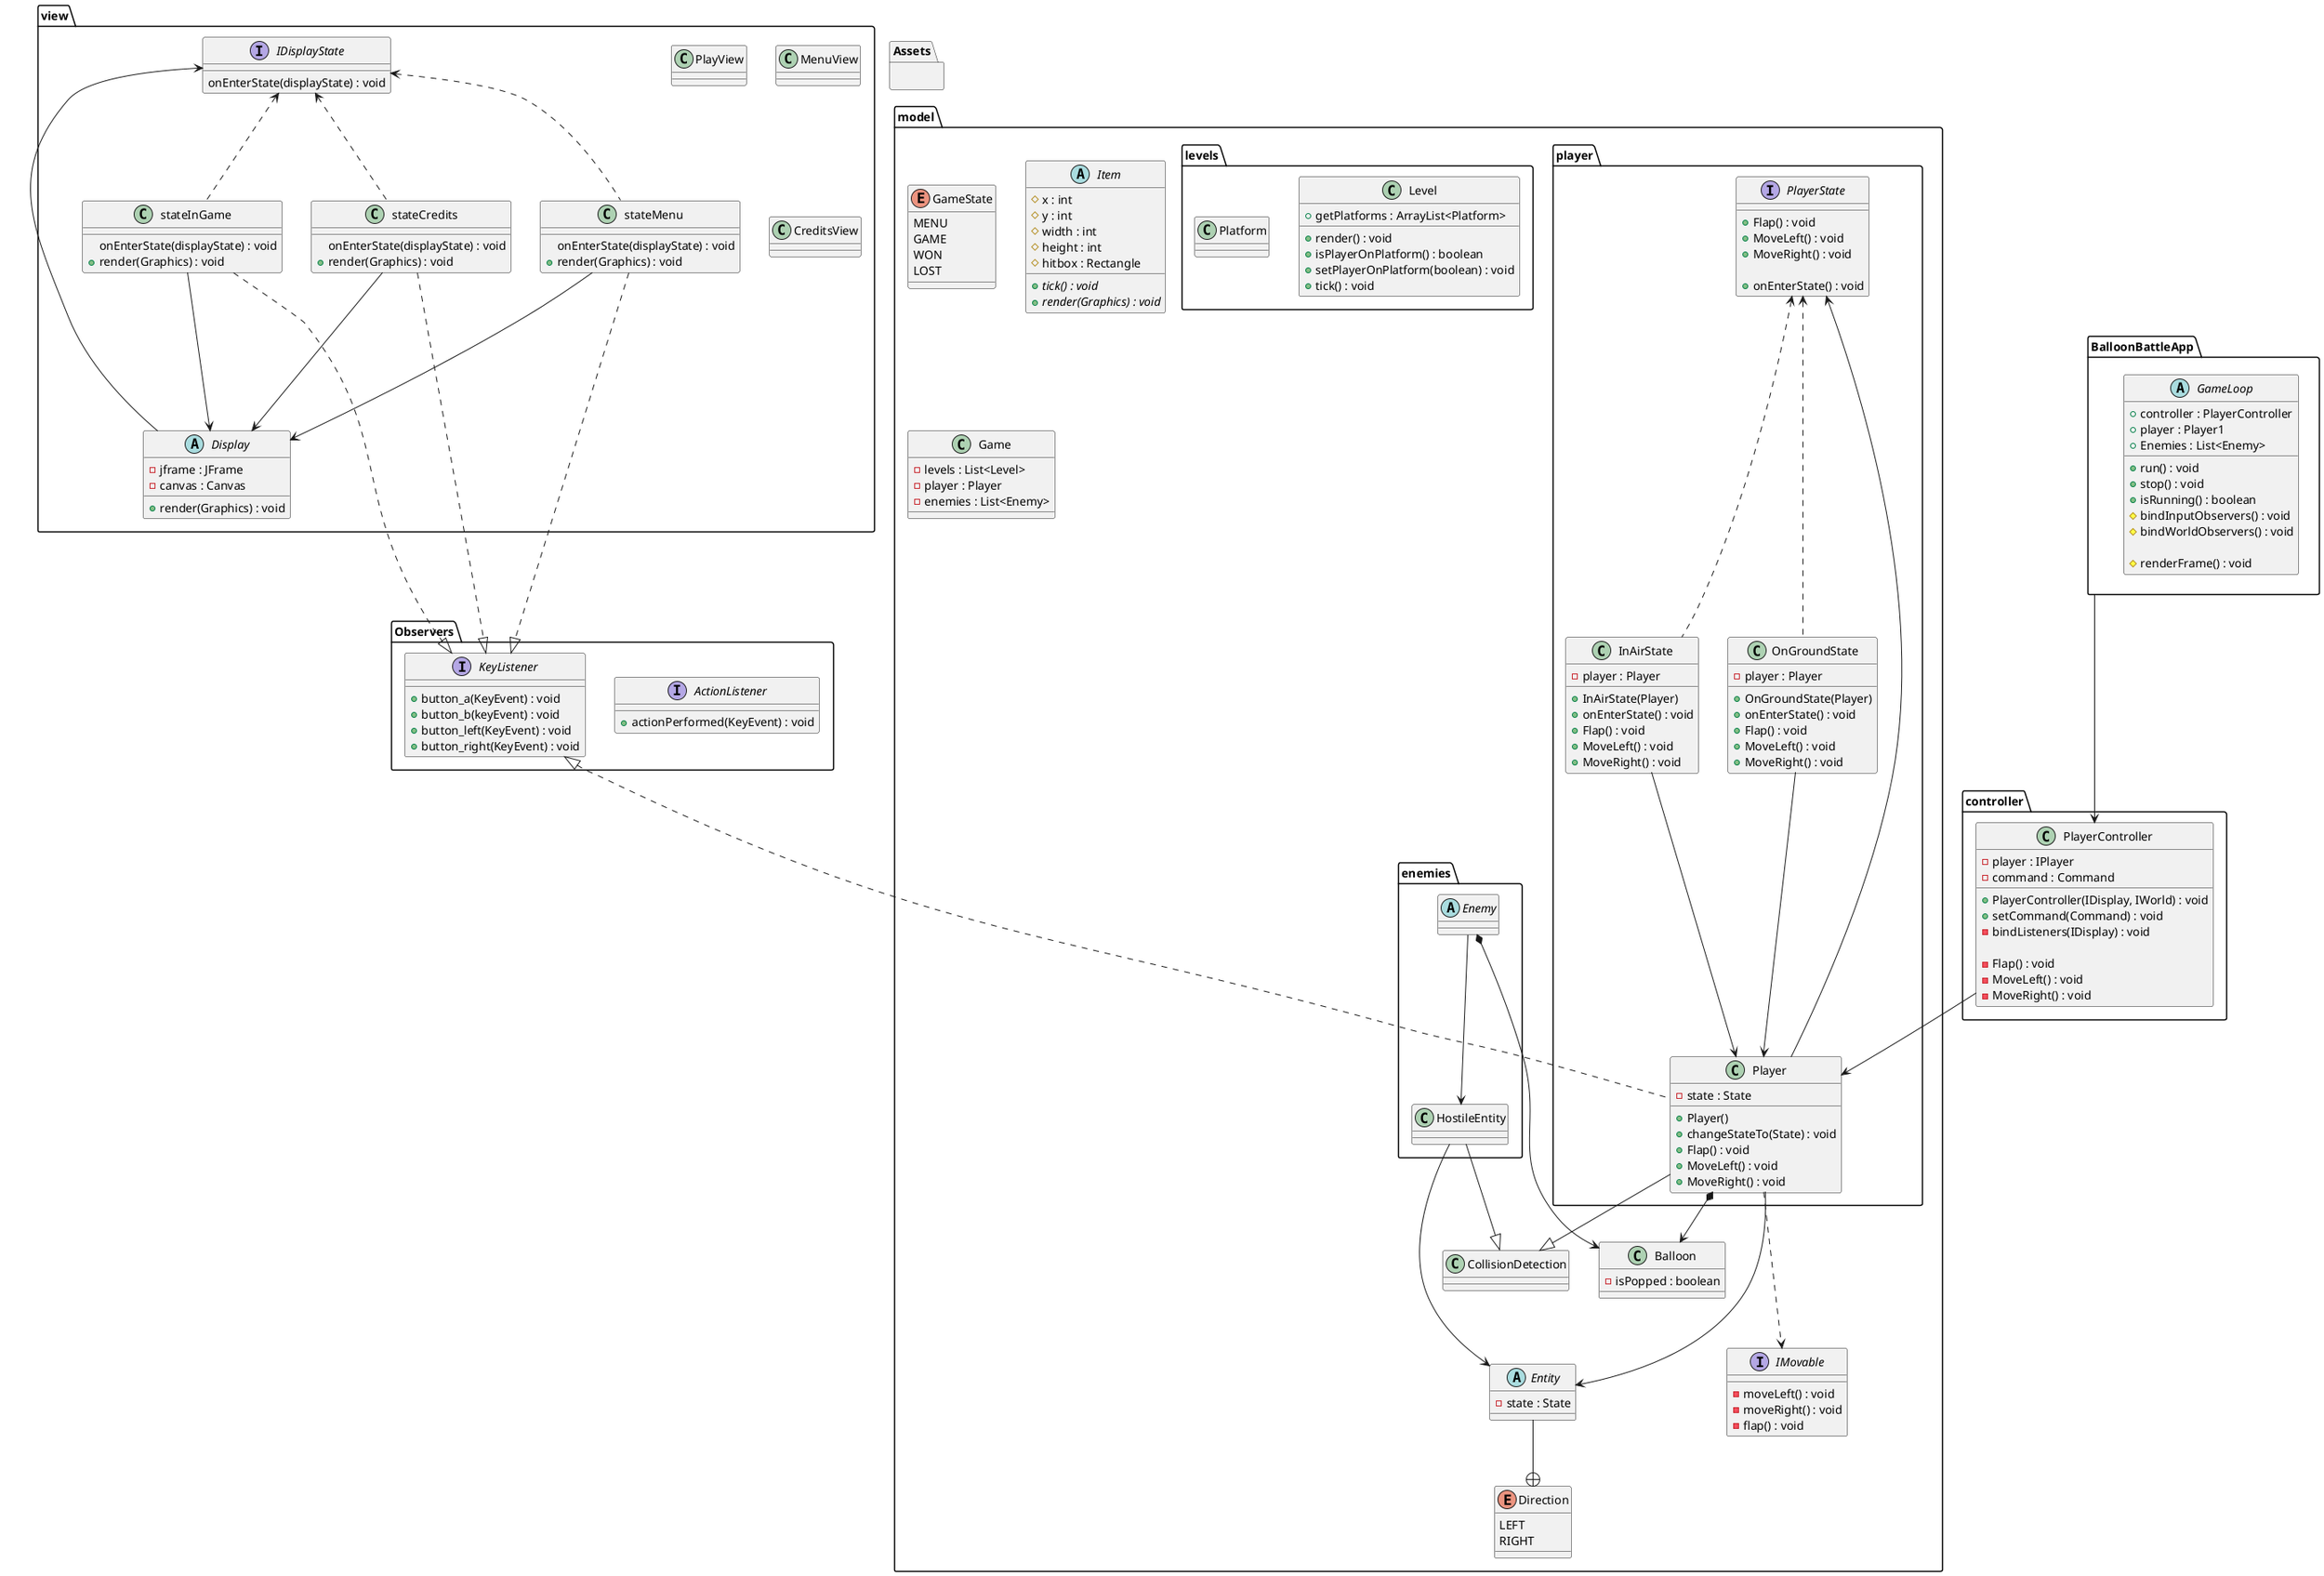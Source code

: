 @startuml
'https://plantuml.com/class-diagram

package controller {
    class PlayerController {
        -player : IPlayer
        -command : Command
        +PlayerController(IDisplay, IWorld) : void
        +setCommand(Command) : void
        -bindListeners(IDisplay) : void

        -Flap() : void
        -MoveLeft() : void
        -MoveRight() : void
    }

}

package Assets {

}


package view {

    interface IDisplayState {
        onEnterState(displayState) : void

    }

    class stateMenu {
        onEnterState(displayState) : void
        + render(Graphics) : void
    }

    class stateInGame {
        onEnterState(displayState) : void
        + render(Graphics) : void

    }

    class stateCredits {
        onEnterState(displayState) : void
        + render(Graphics) : void

    }

    abstract Display {
        - jframe : JFrame
        - canvas : Canvas
        + render(Graphics) : void
    }

    class PlayView {

    }

    class MenuView {
    }

    class CreditsView {

    }

}



package Observers {

    interface ActionListener {
        + actionPerformed(KeyEvent) : void
    }

    interface KeyListener {
        +button_a(KeyEvent) : void
        +button_b(keyEvent) : void
        +button_left(KeyEvent) : void
        +button_right(KeyEvent) : void
    }


}

package BalloonBattleApp {
    abstract GameLoop {
        +controller : PlayerController
        +player : Player1
        +Enemies : List<Enemy>
        +run() : void
        +stop() : void
        +isRunning() : boolean
        #bindInputObservers() : void
        #bindWorldObservers() : void

        #renderFrame() : void
    }
}

package model {
    class Balloon {
        -isPopped : boolean

    }

    package player {
        class InAirState {
            -player : Player
            +InAirState(Player)
            +onEnterState() : void
            +Flap() : void
            +MoveLeft() : void
            +MoveRight() : void

        }

        class OnGroundState {
            -player : Player
            +OnGroundState(Player)
            +onEnterState() : void
            +Flap() : void
            +MoveLeft() : void
            +MoveRight() : void
        }

        interface PlayerState {
            +Flap() : void
            +MoveLeft() : void
            +MoveRight() : void

            +onEnterState() : void
        }

        class Player {
            -state : State
            +Player()
            +changeStateTo(State) : void
            +Flap() : void
            +MoveLeft() : void
            +MoveRight() : void
        }

    }


    package enemies {

        abstract Enemy {}

        class HostileEntity {}


    }

    interface IMovable {
        -moveLeft() : void
        -moveRight() : void
        -flap() : void
    }

    Player ...> IMovable

    abstract Entity {
        - state : State

    }

    enum Direction {
        LEFT
        RIGHT
    }


    enum GameState {
        MENU
        GAME
        WON
        LOST
    }

    package levels {
        class Level {
        + render() : void
        + getPlatforms : ArrayList<Platform>
        + isPlayerOnPlatform() : boolean
        + setPlayerOnPlatform(boolean) : void
        + tick() : void
        }
            class Platform {}
    }

    abstract Item {
        # x : int
        # y : int
        # width : int
        # height : int
        # hitbox : Rectangle
        {abstract} + tick() : void
        {abstract} + render(Graphics) : void
    }

    class Game {
        - levels : List<Level>
        - player : Player
        - enemies : List<Enemy>
    }

    class CollisionDetection {

    }
}


BalloonBattleApp ---> PlayerController

PlayerController --> Player

Entity --+ Direction

InAirState ---> Player
OnGroundState ---> Player

Player *--> Balloon
Player --|> CollisionDetection
HostileEntity --|> CollisionDetection

Enemy *--> Balloon

Player ---> Entity
PlayerState <-- Player

KeyListener <|... Player

PlayerState <... InAirState
PlayerState <... OnGroundState

Enemy --> HostileEntity
HostileEntity ---> Entity

IDisplayState <--- Display
IDisplayState <.. stateMenu
IDisplayState <.. stateCredits
IDisplayState <.. stateInGame
stateInGame --> Display
stateCredits --> Display
stateMenu --> Display
stateMenu ..-|> KeyListener
stateCredits ...|> KeyListener
stateInGame ...|> KeyListener


@enduml